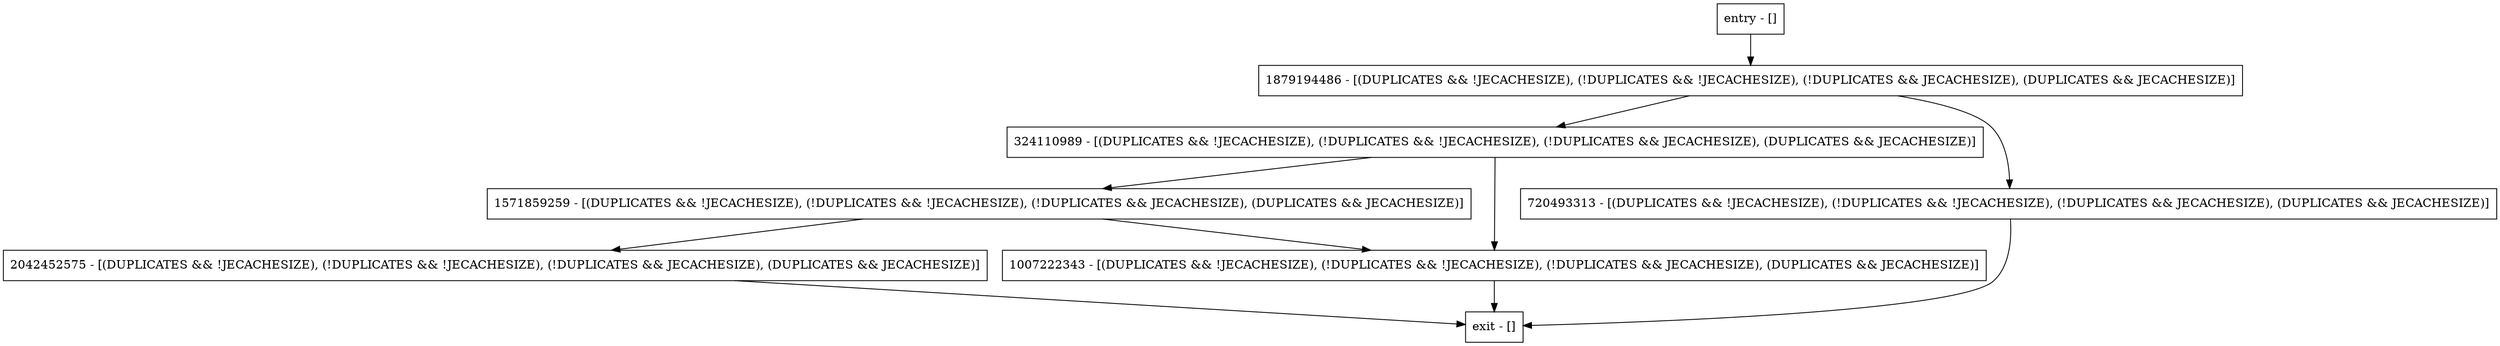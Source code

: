 digraph rootExists {
node [shape=record];
entry [label="entry - []"];
exit [label="exit - []"];
2042452575 [label="2042452575 - [(DUPLICATES && !JECACHESIZE), (!DUPLICATES && !JECACHESIZE), (!DUPLICATES && JECACHESIZE), (DUPLICATES && JECACHESIZE)]"];
324110989 [label="324110989 - [(DUPLICATES && !JECACHESIZE), (!DUPLICATES && !JECACHESIZE), (!DUPLICATES && JECACHESIZE), (DUPLICATES && JECACHESIZE)]"];
1571859259 [label="1571859259 - [(DUPLICATES && !JECACHESIZE), (!DUPLICATES && !JECACHESIZE), (!DUPLICATES && JECACHESIZE), (DUPLICATES && JECACHESIZE)]"];
1007222343 [label="1007222343 - [(DUPLICATES && !JECACHESIZE), (!DUPLICATES && !JECACHESIZE), (!DUPLICATES && JECACHESIZE), (DUPLICATES && JECACHESIZE)]"];
1879194486 [label="1879194486 - [(DUPLICATES && !JECACHESIZE), (!DUPLICATES && !JECACHESIZE), (!DUPLICATES && JECACHESIZE), (DUPLICATES && JECACHESIZE)]"];
720493313 [label="720493313 - [(DUPLICATES && !JECACHESIZE), (!DUPLICATES && !JECACHESIZE), (!DUPLICATES && JECACHESIZE), (DUPLICATES && JECACHESIZE)]"];
entry;
exit;
entry -> 1879194486;
2042452575 -> exit;
324110989 -> 1571859259;
324110989 -> 1007222343;
1571859259 -> 2042452575;
1571859259 -> 1007222343;
1007222343 -> exit;
1879194486 -> 324110989;
1879194486 -> 720493313;
720493313 -> exit;
}
